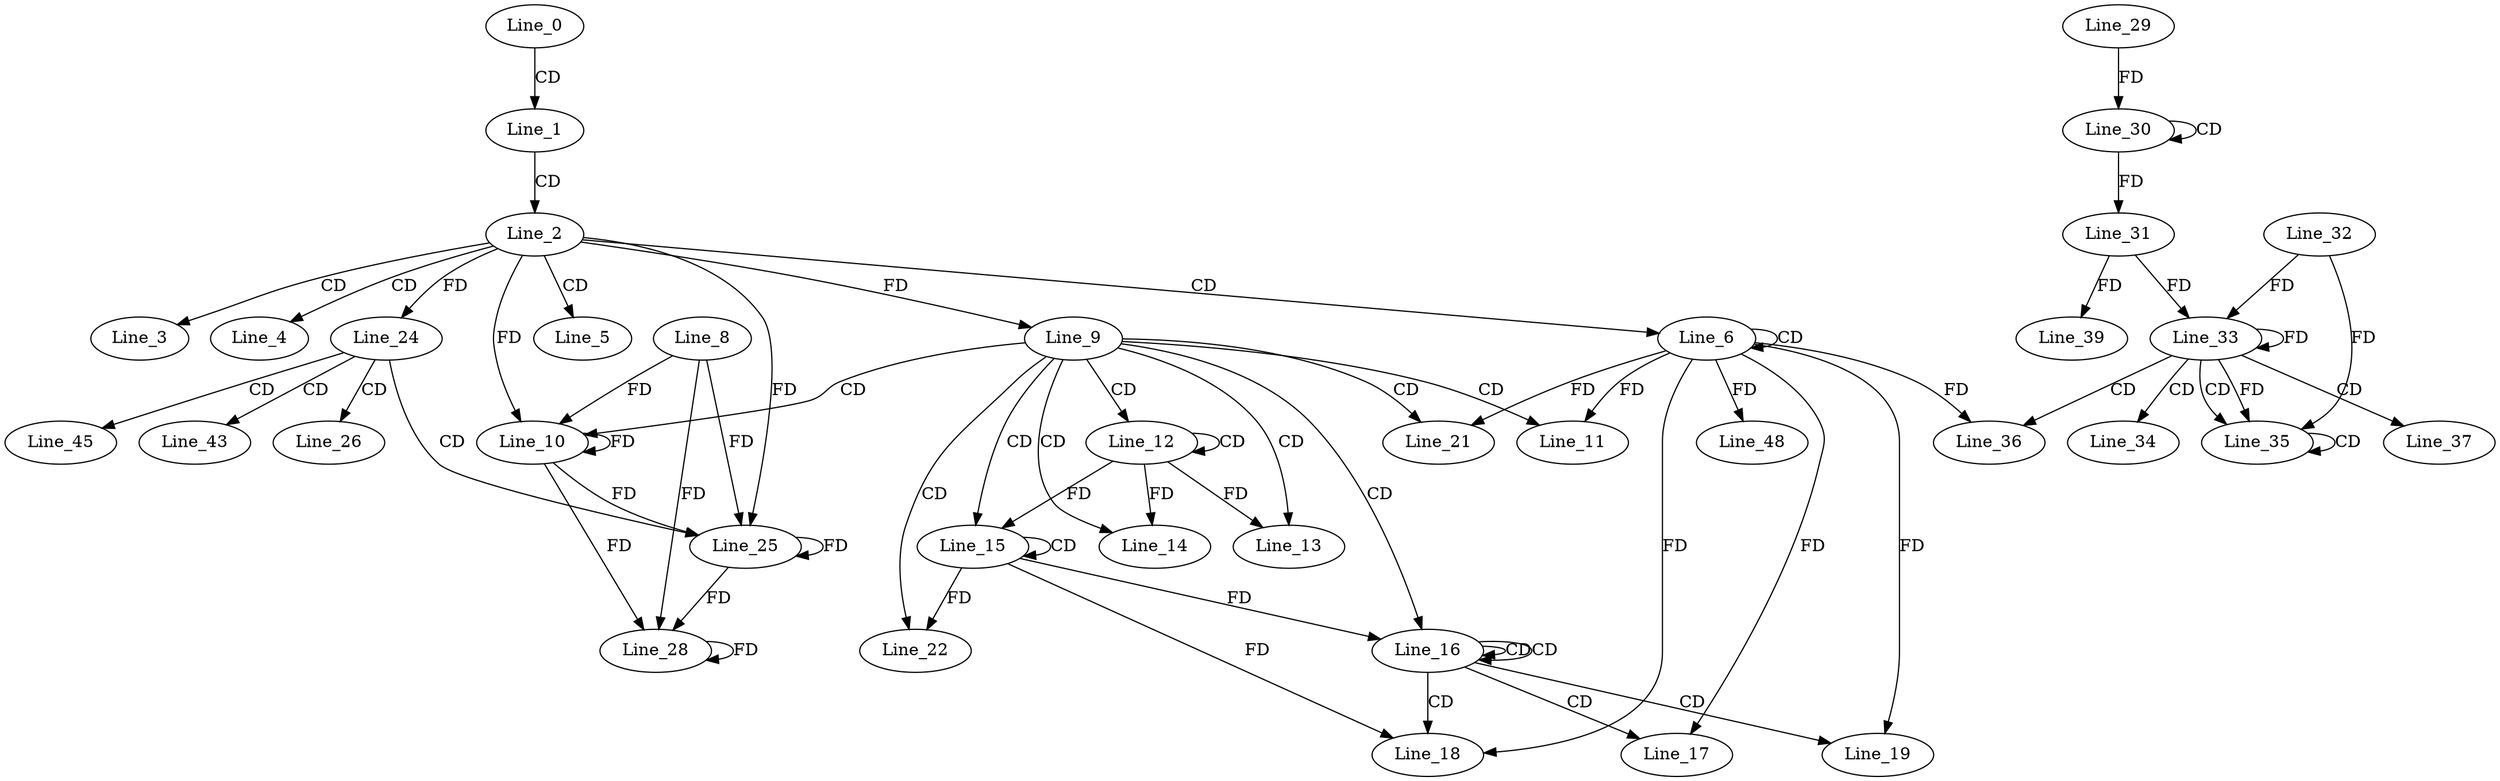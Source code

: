 digraph G {
  Line_0;
  Line_1;
  Line_2;
  Line_3;
  Line_4;
  Line_5;
  Line_6;
  Line_6;
  Line_9;
  Line_9;
  Line_10;
  Line_8;
  Line_10;
  Line_11;
  Line_12;
  Line_12;
  Line_13;
  Line_14;
  Line_15;
  Line_15;
  Line_16;
  Line_16;
  Line_17;
  Line_18;
  Line_18;
  Line_19;
  Line_21;
  Line_22;
  Line_24;
  Line_24;
  Line_25;
  Line_25;
  Line_26;
  Line_28;
  Line_28;
  Line_30;
  Line_30;
  Line_29;
  Line_31;
  Line_33;
  Line_32;
  Line_33;
  Line_31;
  Line_33;
  Line_34;
  Line_35;
  Line_35;
  Line_36;
  Line_37;
  Line_39;
  Line_43;
  Line_45;
  Line_48;
  Line_0 -> Line_1 [ label="CD" ];
  Line_1 -> Line_2 [ label="CD" ];
  Line_2 -> Line_3 [ label="CD" ];
  Line_2 -> Line_4 [ label="CD" ];
  Line_2 -> Line_5 [ label="CD" ];
  Line_2 -> Line_6 [ label="CD" ];
  Line_6 -> Line_6 [ label="CD" ];
  Line_2 -> Line_9 [ label="FD" ];
  Line_9 -> Line_10 [ label="CD" ];
  Line_8 -> Line_10 [ label="FD" ];
  Line_10 -> Line_10 [ label="FD" ];
  Line_2 -> Line_10 [ label="FD" ];
  Line_9 -> Line_11 [ label="CD" ];
  Line_6 -> Line_11 [ label="FD" ];
  Line_9 -> Line_12 [ label="CD" ];
  Line_12 -> Line_12 [ label="CD" ];
  Line_9 -> Line_13 [ label="CD" ];
  Line_12 -> Line_13 [ label="FD" ];
  Line_9 -> Line_14 [ label="CD" ];
  Line_12 -> Line_14 [ label="FD" ];
  Line_9 -> Line_15 [ label="CD" ];
  Line_15 -> Line_15 [ label="CD" ];
  Line_12 -> Line_15 [ label="FD" ];
  Line_9 -> Line_16 [ label="CD" ];
  Line_16 -> Line_16 [ label="CD" ];
  Line_16 -> Line_16 [ label="CD" ];
  Line_15 -> Line_16 [ label="FD" ];
  Line_16 -> Line_17 [ label="CD" ];
  Line_6 -> Line_17 [ label="FD" ];
  Line_16 -> Line_18 [ label="CD" ];
  Line_6 -> Line_18 [ label="FD" ];
  Line_15 -> Line_18 [ label="FD" ];
  Line_16 -> Line_19 [ label="CD" ];
  Line_6 -> Line_19 [ label="FD" ];
  Line_9 -> Line_21 [ label="CD" ];
  Line_6 -> Line_21 [ label="FD" ];
  Line_9 -> Line_22 [ label="CD" ];
  Line_15 -> Line_22 [ label="FD" ];
  Line_2 -> Line_24 [ label="FD" ];
  Line_24 -> Line_25 [ label="CD" ];
  Line_8 -> Line_25 [ label="FD" ];
  Line_10 -> Line_25 [ label="FD" ];
  Line_25 -> Line_25 [ label="FD" ];
  Line_2 -> Line_25 [ label="FD" ];
  Line_24 -> Line_26 [ label="CD" ];
  Line_8 -> Line_28 [ label="FD" ];
  Line_10 -> Line_28 [ label="FD" ];
  Line_25 -> Line_28 [ label="FD" ];
  Line_28 -> Line_28 [ label="FD" ];
  Line_30 -> Line_30 [ label="CD" ];
  Line_29 -> Line_30 [ label="FD" ];
  Line_30 -> Line_31 [ label="FD" ];
  Line_33 -> Line_33 [ label="FD" ];
  Line_32 -> Line_33 [ label="FD" ];
  Line_31 -> Line_33 [ label="FD" ];
  Line_33 -> Line_34 [ label="CD" ];
  Line_33 -> Line_35 [ label="CD" ];
  Line_35 -> Line_35 [ label="CD" ];
  Line_33 -> Line_35 [ label="FD" ];
  Line_32 -> Line_35 [ label="FD" ];
  Line_33 -> Line_36 [ label="CD" ];
  Line_6 -> Line_36 [ label="FD" ];
  Line_33 -> Line_37 [ label="CD" ];
  Line_31 -> Line_39 [ label="FD" ];
  Line_24 -> Line_43 [ label="CD" ];
  Line_24 -> Line_45 [ label="CD" ];
  Line_6 -> Line_48 [ label="FD" ];
}

